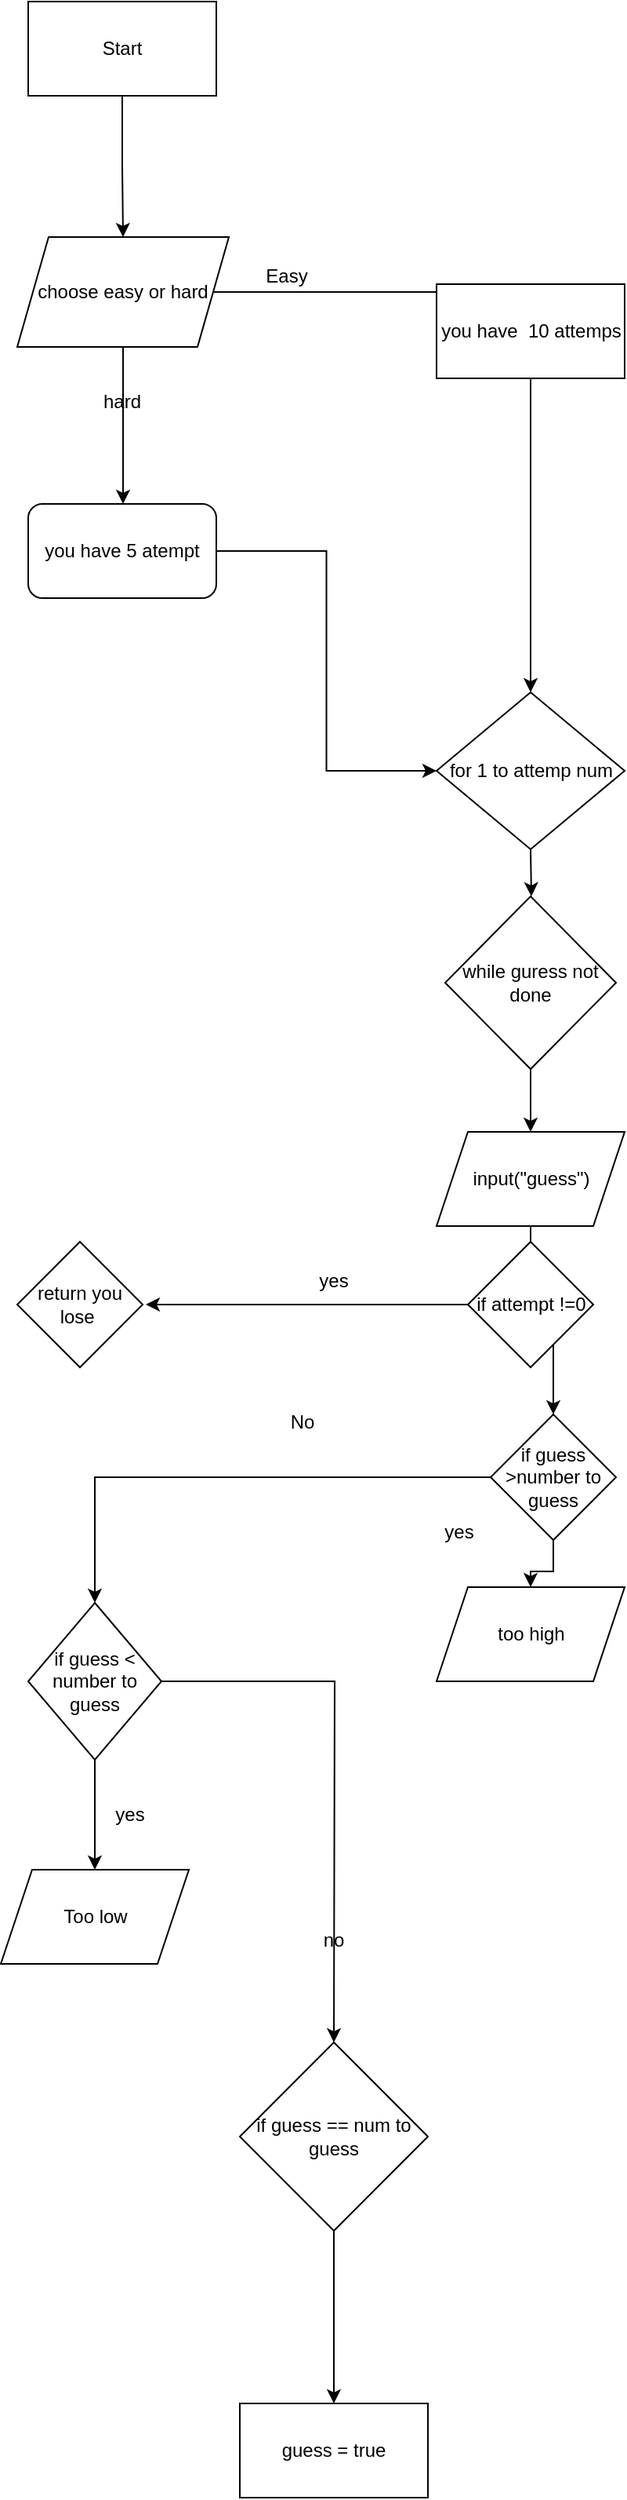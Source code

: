 <mxfile version="27.1.6">
  <diagram name="Page-1" id="BcPHTlOx_2eOpL7TW-dF">
    <mxGraphModel dx="1281" dy="567" grid="1" gridSize="10" guides="1" tooltips="1" connect="1" arrows="1" fold="1" page="1" pageScale="1" pageWidth="850" pageHeight="1100" math="0" shadow="0">
      <root>
        <mxCell id="0" />
        <mxCell id="1" parent="0" />
        <mxCell id="Nyaeq9HQh6LRU6NH-l1q-3" value="" style="edgeStyle=orthogonalEdgeStyle;rounded=0;orthogonalLoop=1;jettySize=auto;html=1;" edge="1" parent="1" source="Nyaeq9HQh6LRU6NH-l1q-1" target="Nyaeq9HQh6LRU6NH-l1q-2">
          <mxGeometry relative="1" as="geometry" />
        </mxCell>
        <mxCell id="Nyaeq9HQh6LRU6NH-l1q-1" value="Start" style="rounded=0;whiteSpace=wrap;html=1;" vertex="1" parent="1">
          <mxGeometry x="365" y="40" width="120" height="60" as="geometry" />
        </mxCell>
        <mxCell id="Nyaeq9HQh6LRU6NH-l1q-8" style="edgeStyle=orthogonalEdgeStyle;rounded=0;orthogonalLoop=1;jettySize=auto;html=1;exitX=1;exitY=0.5;exitDx=0;exitDy=0;" edge="1" parent="1" source="Nyaeq9HQh6LRU6NH-l1q-2" target="Nyaeq9HQh6LRU6NH-l1q-9">
          <mxGeometry relative="1" as="geometry">
            <mxPoint x="650" y="225" as="targetPoint" />
          </mxGeometry>
        </mxCell>
        <mxCell id="Nyaeq9HQh6LRU6NH-l1q-21" style="edgeStyle=orthogonalEdgeStyle;rounded=0;orthogonalLoop=1;jettySize=auto;html=1;" edge="1" parent="1" source="Nyaeq9HQh6LRU6NH-l1q-2">
          <mxGeometry relative="1" as="geometry">
            <mxPoint x="425.5" y="360" as="targetPoint" />
          </mxGeometry>
        </mxCell>
        <mxCell id="Nyaeq9HQh6LRU6NH-l1q-2" value="choose easy or hard" style="shape=parallelogram;perimeter=parallelogramPerimeter;whiteSpace=wrap;html=1;fixedSize=1;rounded=0;" vertex="1" parent="1">
          <mxGeometry x="358" y="190" width="135" height="70" as="geometry" />
        </mxCell>
        <mxCell id="Nyaeq9HQh6LRU6NH-l1q-6" value="Easy" style="text;html=1;align=center;verticalAlign=middle;whiteSpace=wrap;rounded=0;" vertex="1" parent="1">
          <mxGeometry x="500" y="200" width="60" height="30" as="geometry" />
        </mxCell>
        <mxCell id="Nyaeq9HQh6LRU6NH-l1q-22" style="edgeStyle=orthogonalEdgeStyle;rounded=0;orthogonalLoop=1;jettySize=auto;html=1;exitX=0.5;exitY=1;exitDx=0;exitDy=0;" edge="1" parent="1" source="Nyaeq9HQh6LRU6NH-l1q-9">
          <mxGeometry relative="1" as="geometry">
            <mxPoint x="686" y="610" as="targetPoint" />
          </mxGeometry>
        </mxCell>
        <mxCell id="Nyaeq9HQh6LRU6NH-l1q-9" value="for 1 to attemp num" style="rhombus;whiteSpace=wrap;html=1;" vertex="1" parent="1">
          <mxGeometry x="625.5" y="480" width="120" height="100" as="geometry" />
        </mxCell>
        <mxCell id="Nyaeq9HQh6LRU6NH-l1q-10" value="you have&amp;nbsp; 10 attemps" style="whiteSpace=wrap;html=1;" vertex="1" parent="1">
          <mxGeometry x="625.5" y="220" width="120" height="60" as="geometry" />
        </mxCell>
        <mxCell id="Nyaeq9HQh6LRU6NH-l1q-15" style="edgeStyle=orthogonalEdgeStyle;rounded=0;orthogonalLoop=1;jettySize=auto;html=1;exitX=0.5;exitY=1;exitDx=0;exitDy=0;entryX=0.5;entryY=0;entryDx=0;entryDy=0;" edge="1" parent="1" source="Nyaeq9HQh6LRU6NH-l1q-12" target="Nyaeq9HQh6LRU6NH-l1q-14">
          <mxGeometry relative="1" as="geometry" />
        </mxCell>
        <mxCell id="Nyaeq9HQh6LRU6NH-l1q-12" value="while guress not done" style="rhombus;whiteSpace=wrap;html=1;" vertex="1" parent="1">
          <mxGeometry x="631" y="610" width="109" height="110" as="geometry" />
        </mxCell>
        <mxCell id="Nyaeq9HQh6LRU6NH-l1q-17" value="" style="edgeStyle=orthogonalEdgeStyle;rounded=0;orthogonalLoop=1;jettySize=auto;html=1;" edge="1" parent="1" source="Nyaeq9HQh6LRU6NH-l1q-14" target="Nyaeq9HQh6LRU6NH-l1q-16">
          <mxGeometry relative="1" as="geometry" />
        </mxCell>
        <mxCell id="Nyaeq9HQh6LRU6NH-l1q-14" value="input(&quot;guess&quot;)" style="shape=parallelogram;perimeter=parallelogramPerimeter;whiteSpace=wrap;html=1;fixedSize=1;" vertex="1" parent="1">
          <mxGeometry x="625.5" y="760" width="120" height="60" as="geometry" />
        </mxCell>
        <mxCell id="Nyaeq9HQh6LRU6NH-l1q-19" style="edgeStyle=orthogonalEdgeStyle;rounded=0;orthogonalLoop=1;jettySize=auto;html=1;entryX=0.5;entryY=0;entryDx=0;entryDy=0;" edge="1" parent="1" source="Nyaeq9HQh6LRU6NH-l1q-16" target="Nyaeq9HQh6LRU6NH-l1q-18">
          <mxGeometry relative="1" as="geometry" />
        </mxCell>
        <mxCell id="Nyaeq9HQh6LRU6NH-l1q-26" style="edgeStyle=orthogonalEdgeStyle;rounded=0;orthogonalLoop=1;jettySize=auto;html=1;entryX=0.5;entryY=0;entryDx=0;entryDy=0;" edge="1" parent="1" source="Nyaeq9HQh6LRU6NH-l1q-16" target="Nyaeq9HQh6LRU6NH-l1q-29">
          <mxGeometry relative="1" as="geometry">
            <mxPoint x="440" y="960" as="targetPoint" />
          </mxGeometry>
        </mxCell>
        <mxCell id="Nyaeq9HQh6LRU6NH-l1q-16" value="if guess &amp;gt;number to guess" style="rhombus;whiteSpace=wrap;html=1;" vertex="1" parent="1">
          <mxGeometry x="660" y="940" width="80" height="80" as="geometry" />
        </mxCell>
        <mxCell id="Nyaeq9HQh6LRU6NH-l1q-18" value="too high" style="shape=parallelogram;perimeter=parallelogramPerimeter;whiteSpace=wrap;html=1;fixedSize=1;" vertex="1" parent="1">
          <mxGeometry x="625.5" y="1050" width="120" height="60" as="geometry" />
        </mxCell>
        <mxCell id="Nyaeq9HQh6LRU6NH-l1q-20" value="yes" style="text;html=1;align=center;verticalAlign=middle;whiteSpace=wrap;rounded=0;" vertex="1" parent="1">
          <mxGeometry x="610" y="1000" width="60" height="30" as="geometry" />
        </mxCell>
        <mxCell id="Nyaeq9HQh6LRU6NH-l1q-23" value="hard" style="text;html=1;align=center;verticalAlign=middle;whiteSpace=wrap;rounded=0;" vertex="1" parent="1">
          <mxGeometry x="395" y="280" width="60" height="30" as="geometry" />
        </mxCell>
        <mxCell id="Nyaeq9HQh6LRU6NH-l1q-25" style="edgeStyle=orthogonalEdgeStyle;rounded=0;orthogonalLoop=1;jettySize=auto;html=1;entryX=0;entryY=0.5;entryDx=0;entryDy=0;" edge="1" parent="1" source="Nyaeq9HQh6LRU6NH-l1q-24" target="Nyaeq9HQh6LRU6NH-l1q-9">
          <mxGeometry relative="1" as="geometry" />
        </mxCell>
        <mxCell id="Nyaeq9HQh6LRU6NH-l1q-24" value="you have 5 atempt" style="rounded=1;whiteSpace=wrap;html=1;" vertex="1" parent="1">
          <mxGeometry x="365" y="360" width="120" height="60" as="geometry" />
        </mxCell>
        <mxCell id="Nyaeq9HQh6LRU6NH-l1q-28" value="No" style="text;html=1;align=center;verticalAlign=middle;whiteSpace=wrap;rounded=0;" vertex="1" parent="1">
          <mxGeometry x="510" y="930" width="60" height="30" as="geometry" />
        </mxCell>
        <mxCell id="Nyaeq9HQh6LRU6NH-l1q-32" style="edgeStyle=orthogonalEdgeStyle;rounded=0;orthogonalLoop=1;jettySize=auto;html=1;entryX=0.5;entryY=0;entryDx=0;entryDy=0;" edge="1" parent="1" source="Nyaeq9HQh6LRU6NH-l1q-29" target="Nyaeq9HQh6LRU6NH-l1q-31">
          <mxGeometry relative="1" as="geometry" />
        </mxCell>
        <mxCell id="Nyaeq9HQh6LRU6NH-l1q-34" style="edgeStyle=orthogonalEdgeStyle;rounded=0;orthogonalLoop=1;jettySize=auto;html=1;" edge="1" parent="1" source="Nyaeq9HQh6LRU6NH-l1q-29">
          <mxGeometry relative="1" as="geometry">
            <mxPoint x="560" y="1340" as="targetPoint" />
          </mxGeometry>
        </mxCell>
        <mxCell id="Nyaeq9HQh6LRU6NH-l1q-29" value="if guess &amp;lt; number to guess" style="rhombus;whiteSpace=wrap;html=1;" vertex="1" parent="1">
          <mxGeometry x="365" y="1060" width="85" height="100" as="geometry" />
        </mxCell>
        <mxCell id="Nyaeq9HQh6LRU6NH-l1q-31" value="Too low" style="shape=parallelogram;perimeter=parallelogramPerimeter;whiteSpace=wrap;html=1;fixedSize=1;" vertex="1" parent="1">
          <mxGeometry x="347.5" y="1230" width="120" height="60" as="geometry" />
        </mxCell>
        <mxCell id="Nyaeq9HQh6LRU6NH-l1q-33" value="yes" style="text;html=1;align=center;verticalAlign=middle;whiteSpace=wrap;rounded=0;" vertex="1" parent="1">
          <mxGeometry x="400" y="1180" width="60" height="30" as="geometry" />
        </mxCell>
        <mxCell id="Nyaeq9HQh6LRU6NH-l1q-36" value="no" style="text;html=1;align=center;verticalAlign=middle;whiteSpace=wrap;rounded=0;" vertex="1" parent="1">
          <mxGeometry x="530" y="1260" width="60" height="30" as="geometry" />
        </mxCell>
        <mxCell id="Nyaeq9HQh6LRU6NH-l1q-39" value="" style="edgeStyle=orthogonalEdgeStyle;rounded=0;orthogonalLoop=1;jettySize=auto;html=1;" edge="1" parent="1" source="Nyaeq9HQh6LRU6NH-l1q-37" target="Nyaeq9HQh6LRU6NH-l1q-38">
          <mxGeometry relative="1" as="geometry" />
        </mxCell>
        <mxCell id="Nyaeq9HQh6LRU6NH-l1q-37" value="if guess == num to guess" style="rhombus;whiteSpace=wrap;html=1;" vertex="1" parent="1">
          <mxGeometry x="500" y="1340" width="120" height="120" as="geometry" />
        </mxCell>
        <mxCell id="Nyaeq9HQh6LRU6NH-l1q-38" value="guess = true" style="whiteSpace=wrap;html=1;" vertex="1" parent="1">
          <mxGeometry x="500" y="1570" width="120" height="60" as="geometry" />
        </mxCell>
        <mxCell id="Nyaeq9HQh6LRU6NH-l1q-41" style="edgeStyle=orthogonalEdgeStyle;rounded=0;orthogonalLoop=1;jettySize=auto;html=1;" edge="1" parent="1" source="Nyaeq9HQh6LRU6NH-l1q-40">
          <mxGeometry relative="1" as="geometry">
            <mxPoint x="440" y="870" as="targetPoint" />
          </mxGeometry>
        </mxCell>
        <mxCell id="Nyaeq9HQh6LRU6NH-l1q-40" value="if attempt !=0" style="rhombus;whiteSpace=wrap;html=1;" vertex="1" parent="1">
          <mxGeometry x="645.5" y="830" width="80" height="80" as="geometry" />
        </mxCell>
        <mxCell id="Nyaeq9HQh6LRU6NH-l1q-43" value="yes" style="text;html=1;align=center;verticalAlign=middle;whiteSpace=wrap;rounded=0;" vertex="1" parent="1">
          <mxGeometry x="530" y="840" width="60" height="30" as="geometry" />
        </mxCell>
        <mxCell id="Nyaeq9HQh6LRU6NH-l1q-44" value="return you lose&amp;nbsp;" style="rhombus;whiteSpace=wrap;html=1;" vertex="1" parent="1">
          <mxGeometry x="358" y="830" width="80" height="80" as="geometry" />
        </mxCell>
      </root>
    </mxGraphModel>
  </diagram>
</mxfile>
